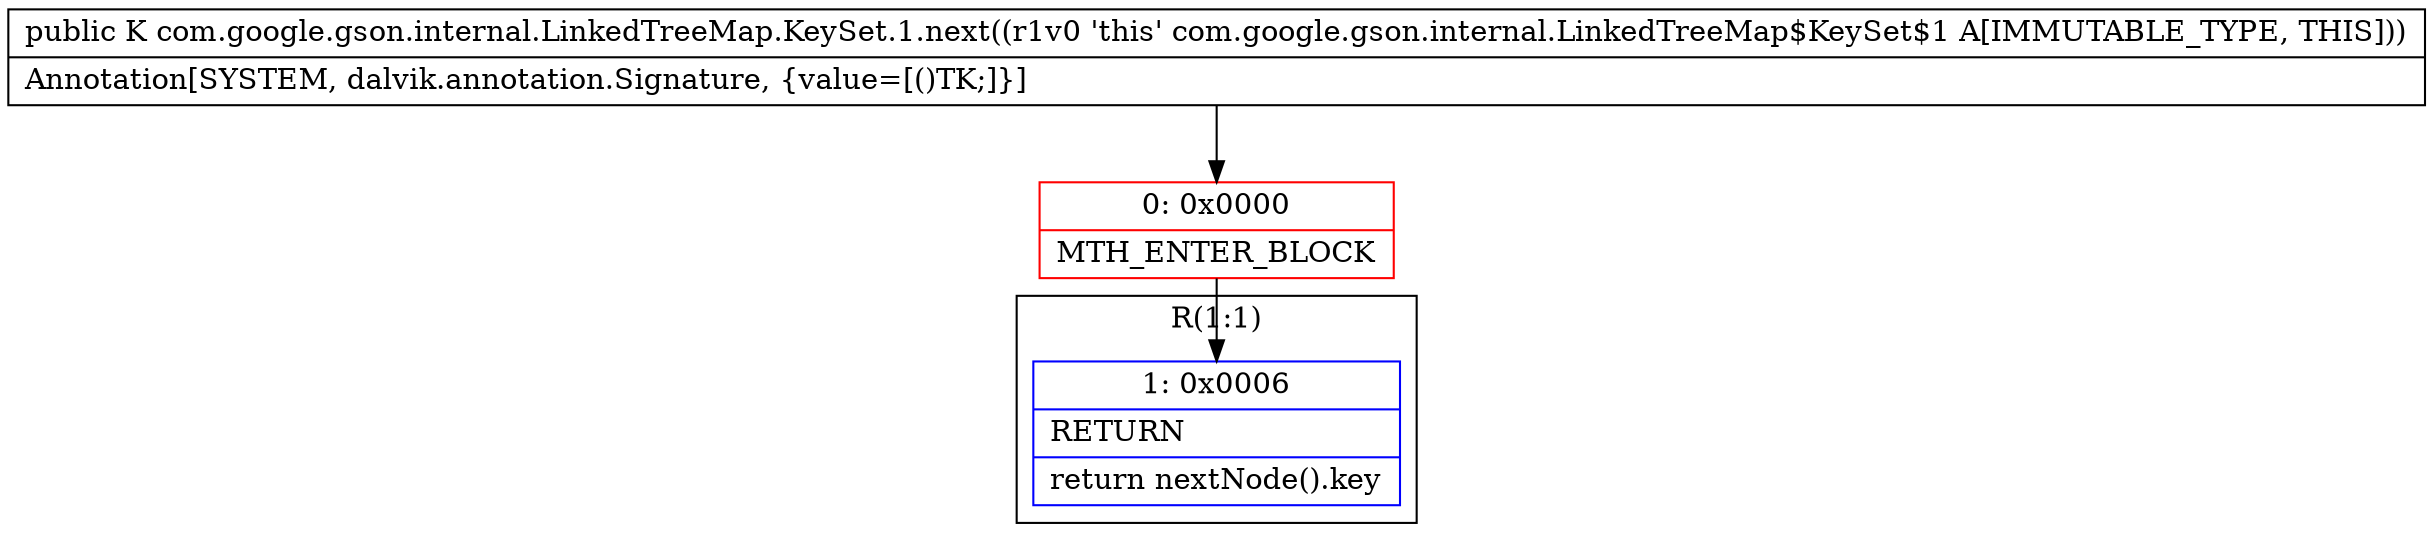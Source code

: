 digraph "CFG forcom.google.gson.internal.LinkedTreeMap.KeySet.1.next()Ljava\/lang\/Object;" {
subgraph cluster_Region_192138773 {
label = "R(1:1)";
node [shape=record,color=blue];
Node_1 [shape=record,label="{1\:\ 0x0006|RETURN\l|return nextNode().key\l}"];
}
Node_0 [shape=record,color=red,label="{0\:\ 0x0000|MTH_ENTER_BLOCK\l}"];
MethodNode[shape=record,label="{public K com.google.gson.internal.LinkedTreeMap.KeySet.1.next((r1v0 'this' com.google.gson.internal.LinkedTreeMap$KeySet$1 A[IMMUTABLE_TYPE, THIS]))  | Annotation[SYSTEM, dalvik.annotation.Signature, \{value=[()TK;]\}]\l}"];
MethodNode -> Node_0;
Node_0 -> Node_1;
}

